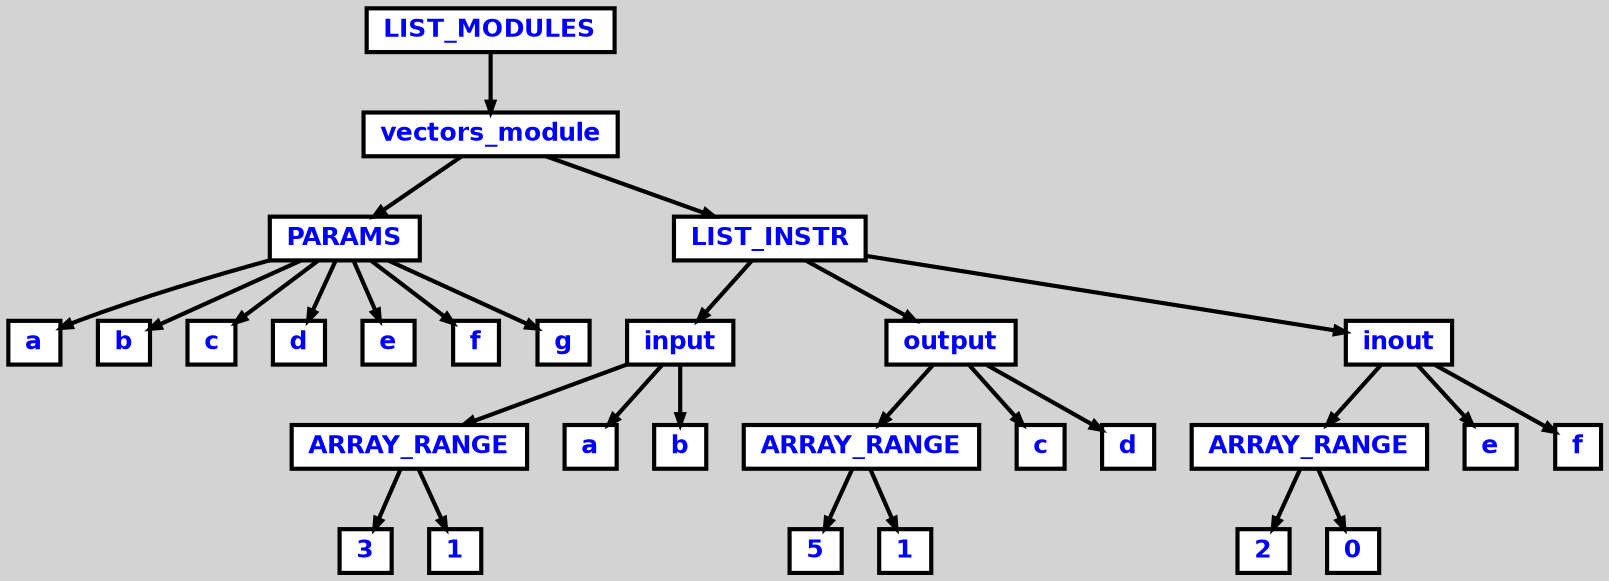 digraph {

	ordering=out;
	ranksep=.4;
	bgcolor="lightgrey"; node [shape=box, fixedsize=false, fontsize=12, fontname="Helvetica-bold", fontcolor="blue"
		width=.25, height=.25, color="black", fillcolor="white", style="filled, solid, bold"];
	edge [arrowsize=.5, color="black", style="bold"]

  n0 [label="LIST_MODULES"];
  n1 [label="vectors_module"];
  n1 [label="vectors_module"];
  n2 [label="PARAMS"];
  n2 [label="PARAMS"];
  n3 [label="a"];
  n4 [label="b"];
  n5 [label="c"];
  n6 [label="d"];
  n7 [label="e"];
  n8 [label="f"];
  n9 [label="g"];
  n10 [label="LIST_INSTR"];
  n10 [label="LIST_INSTR"];
  n11 [label="input"];
  n11 [label="input"];
  n12 [label="ARRAY_RANGE"];
  n12 [label="ARRAY_RANGE"];
  n13 [label="3"];
  n14 [label="1"];
  n15 [label="a"];
  n16 [label="b"];
  n17 [label="output"];
  n17 [label="output"];
  n18 [label="ARRAY_RANGE"];
  n18 [label="ARRAY_RANGE"];
  n19 [label="5"];
  n20 [label="1"];
  n21 [label="c"];
  n22 [label="d"];
  n23 [label="inout"];
  n23 [label="inout"];
  n24 [label="ARRAY_RANGE"];
  n24 [label="ARRAY_RANGE"];
  n25 [label="2"];
  n26 [label="0"];
  n27 [label="e"];
  n28 [label="f"];

  n0 -> n1 // "LIST_MODULES" -> "vectors_module"
  n1 -> n2 // "vectors_module" -> "PARAMS"
  n2 -> n3 // "PARAMS" -> "a"
  n2 -> n4 // "PARAMS" -> "b"
  n2 -> n5 // "PARAMS" -> "c"
  n2 -> n6 // "PARAMS" -> "d"
  n2 -> n7 // "PARAMS" -> "e"
  n2 -> n8 // "PARAMS" -> "f"
  n2 -> n9 // "PARAMS" -> "g"
  n1 -> n10 // "vectors_module" -> "LIST_INSTR"
  n10 -> n11 // "LIST_INSTR" -> "input"
  n11 -> n12 // "input" -> "ARRAY_RANGE"
  n12 -> n13 // "ARRAY_RANGE" -> "3"
  n12 -> n14 // "ARRAY_RANGE" -> "1"
  n11 -> n15 // "input" -> "a"
  n11 -> n16 // "input" -> "b"
  n10 -> n17 // "LIST_INSTR" -> "output"
  n17 -> n18 // "output" -> "ARRAY_RANGE"
  n18 -> n19 // "ARRAY_RANGE" -> "5"
  n18 -> n20 // "ARRAY_RANGE" -> "1"
  n17 -> n21 // "output" -> "c"
  n17 -> n22 // "output" -> "d"
  n10 -> n23 // "LIST_INSTR" -> "inout"
  n23 -> n24 // "inout" -> "ARRAY_RANGE"
  n24 -> n25 // "ARRAY_RANGE" -> "2"
  n24 -> n26 // "ARRAY_RANGE" -> "0"
  n23 -> n27 // "inout" -> "e"
  n23 -> n28 // "inout" -> "f"

}
